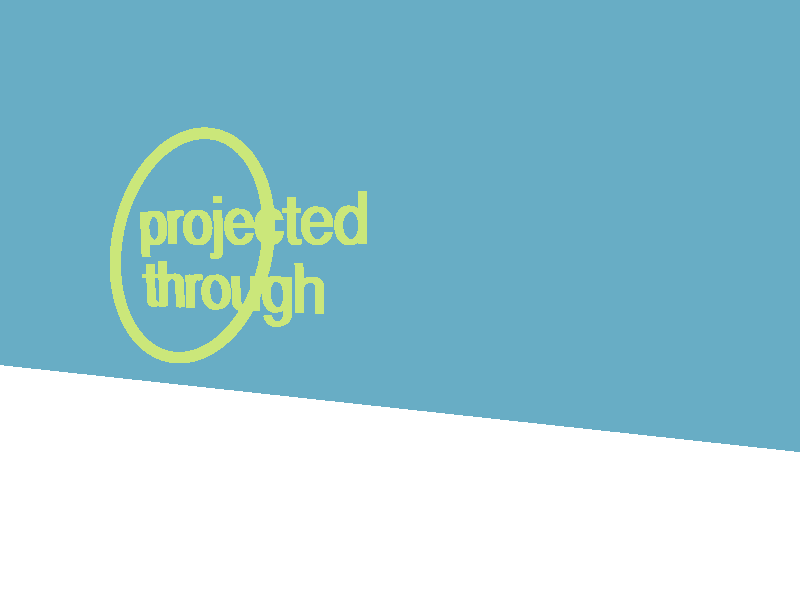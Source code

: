 // Persistence Of Vision raytracer version 3.5 sample file.
//
// -w320 -h240
// -w800 -h600 +a0.3

#include "colors.inc"

camera {location <2,3,-10> direction z*1 look_at <-2,2,0>}

plane {y,0 pigment {White} }
plane {z,0 pigment {SteelBlue} hollow on }

#declare Object1 =
union {
	torus {2 .1 rotate <100,10,0> translate z*1}
	text {ttf "cyrvetic.ttf","projected",.1,0}
	text {ttf "cyrvetic.ttf","through",.1,0 translate y*-1}
	scale .4 translate <-1,3,-7>
}

object {Object1 pigment {YellowGreen}}

light_source {<0,4,-10> White*2 projected_through {Object1}}

light_source {<0,3,-9> White*1 shadowless}
